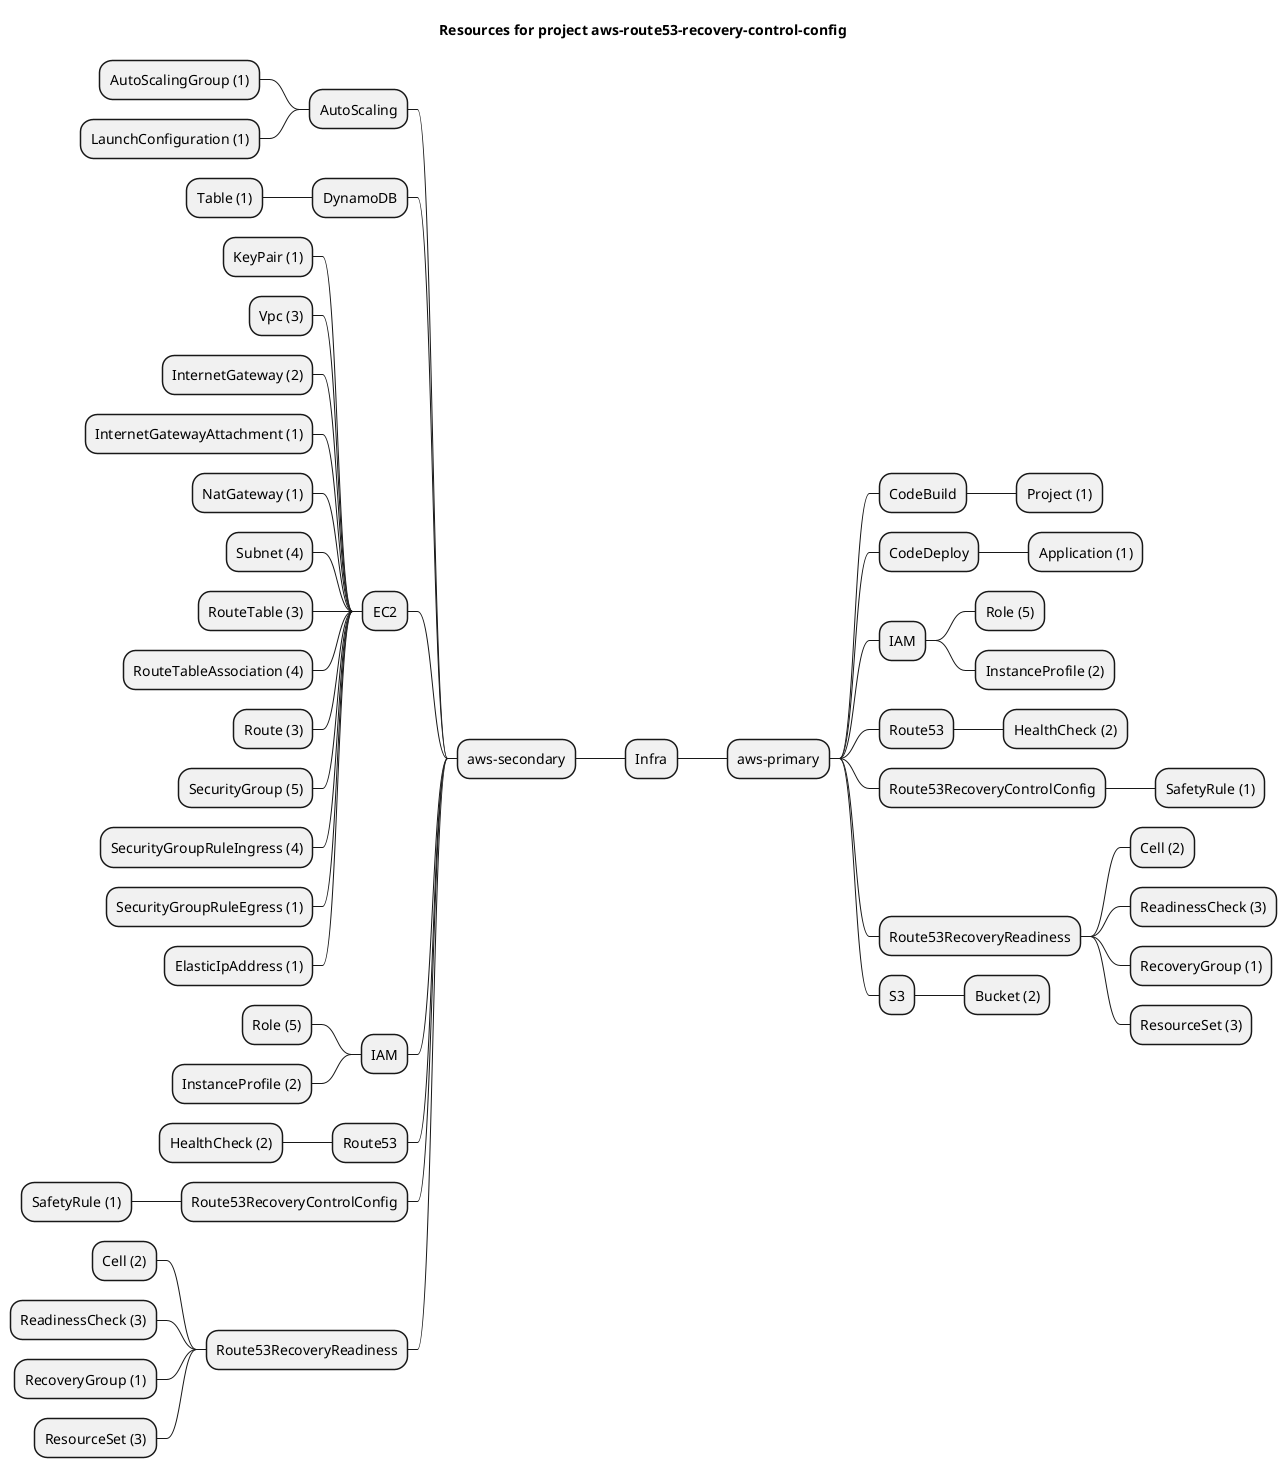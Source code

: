@startmindmap
title Resources for project aws-route53-recovery-control-config
skinparam monochrome true
+ Infra
++ aws-primary
+++ CodeBuild
++++ Project (1)
+++ CodeDeploy
++++ Application (1)
+++ IAM
++++ Role (5)
++++ InstanceProfile (2)
+++ Route53
++++ HealthCheck (2)
+++ Route53RecoveryControlConfig
++++ SafetyRule (1)
+++ Route53RecoveryReadiness
++++ Cell (2)
++++ ReadinessCheck (3)
++++ RecoveryGroup (1)
++++ ResourceSet (3)
+++ S3
++++ Bucket (2)
-- aws-secondary
--- AutoScaling
---- AutoScalingGroup (1)
---- LaunchConfiguration (1)
--- DynamoDB
---- Table (1)
--- EC2
---- KeyPair (1)
---- Vpc (3)
---- InternetGateway (2)
---- InternetGatewayAttachment (1)
---- NatGateway (1)
---- Subnet (4)
---- RouteTable (3)
---- RouteTableAssociation (4)
---- Route (3)
---- SecurityGroup (5)
---- SecurityGroupRuleIngress (4)
---- SecurityGroupRuleEgress (1)
---- ElasticIpAddress (1)
--- IAM
---- Role (5)
---- InstanceProfile (2)
--- Route53
---- HealthCheck (2)
--- Route53RecoveryControlConfig
---- SafetyRule (1)
--- Route53RecoveryReadiness
---- Cell (2)
---- ReadinessCheck (3)
---- RecoveryGroup (1)
---- ResourceSet (3)
@endmindmap